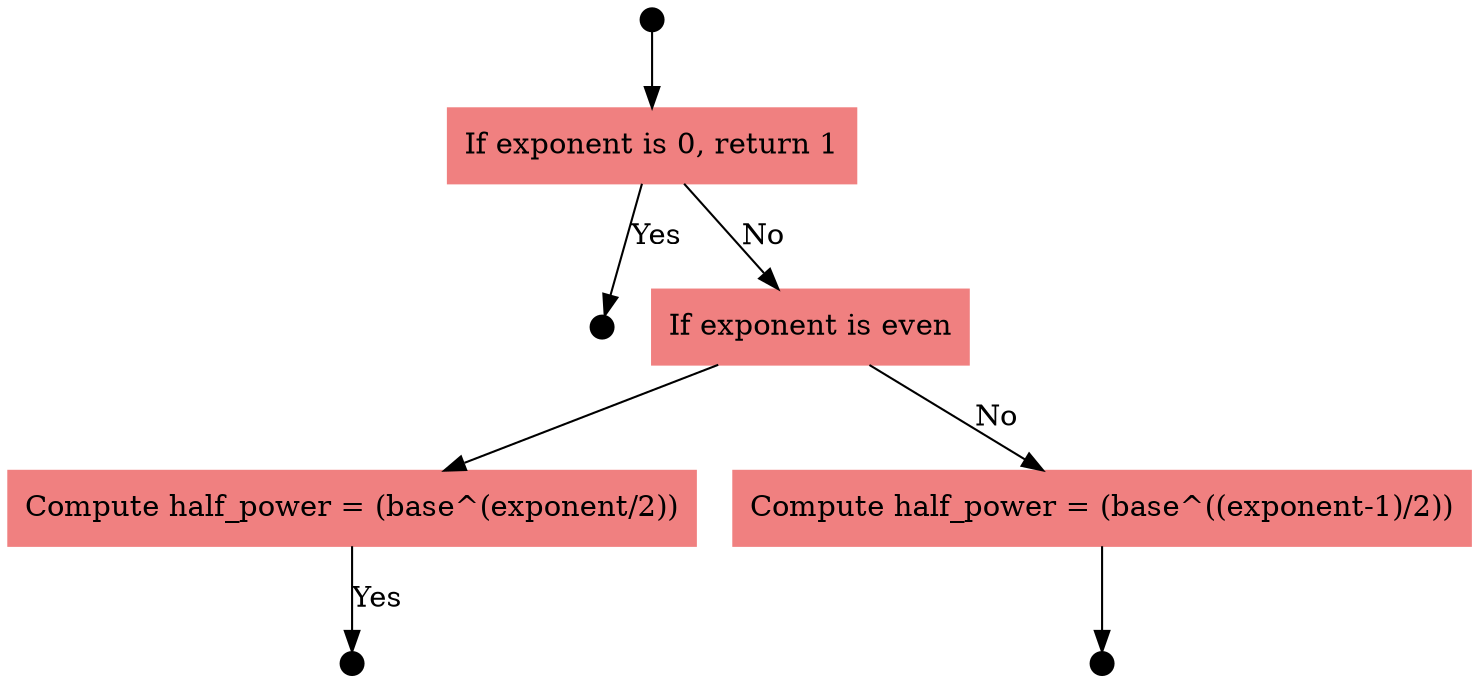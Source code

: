 digraph ExponentiationBySquaring {
    node [shape=box, style="filled", color=lightcoral];

    Start -> "If exponent is 0, return 1";
    "If exponent is 0, return 1" -> "Return 1" [label="Yes"];
    "If exponent is 0, return 1" -> "If exponent is even" [label="No"];
    "If exponent is even" -> "Compute half_power = (base^(exponent/2))";
    "Compute half_power = (base^(exponent/2))" -> "Return half_power * half_power" [label="Yes"];
    "If exponent is even" -> "Compute half_power = (base^((exponent-1)/2))" [label="No"];
    "Compute half_power = (base^((exponent-1)/2))" -> "Return base * half_power * half_power";

    Start [shape=circle, label="", width=.15, style=filled, color=black];
    "Return 1" [shape=circle, label="", width=.15, style=filled, color=black];
    "Return half_power * half_power" [shape=circle, label="", width=.15, style=filled, color=black];
    "Return base * half_power * half_power" [shape=circle, label="", width=.15, style=filled, color=black];
}

